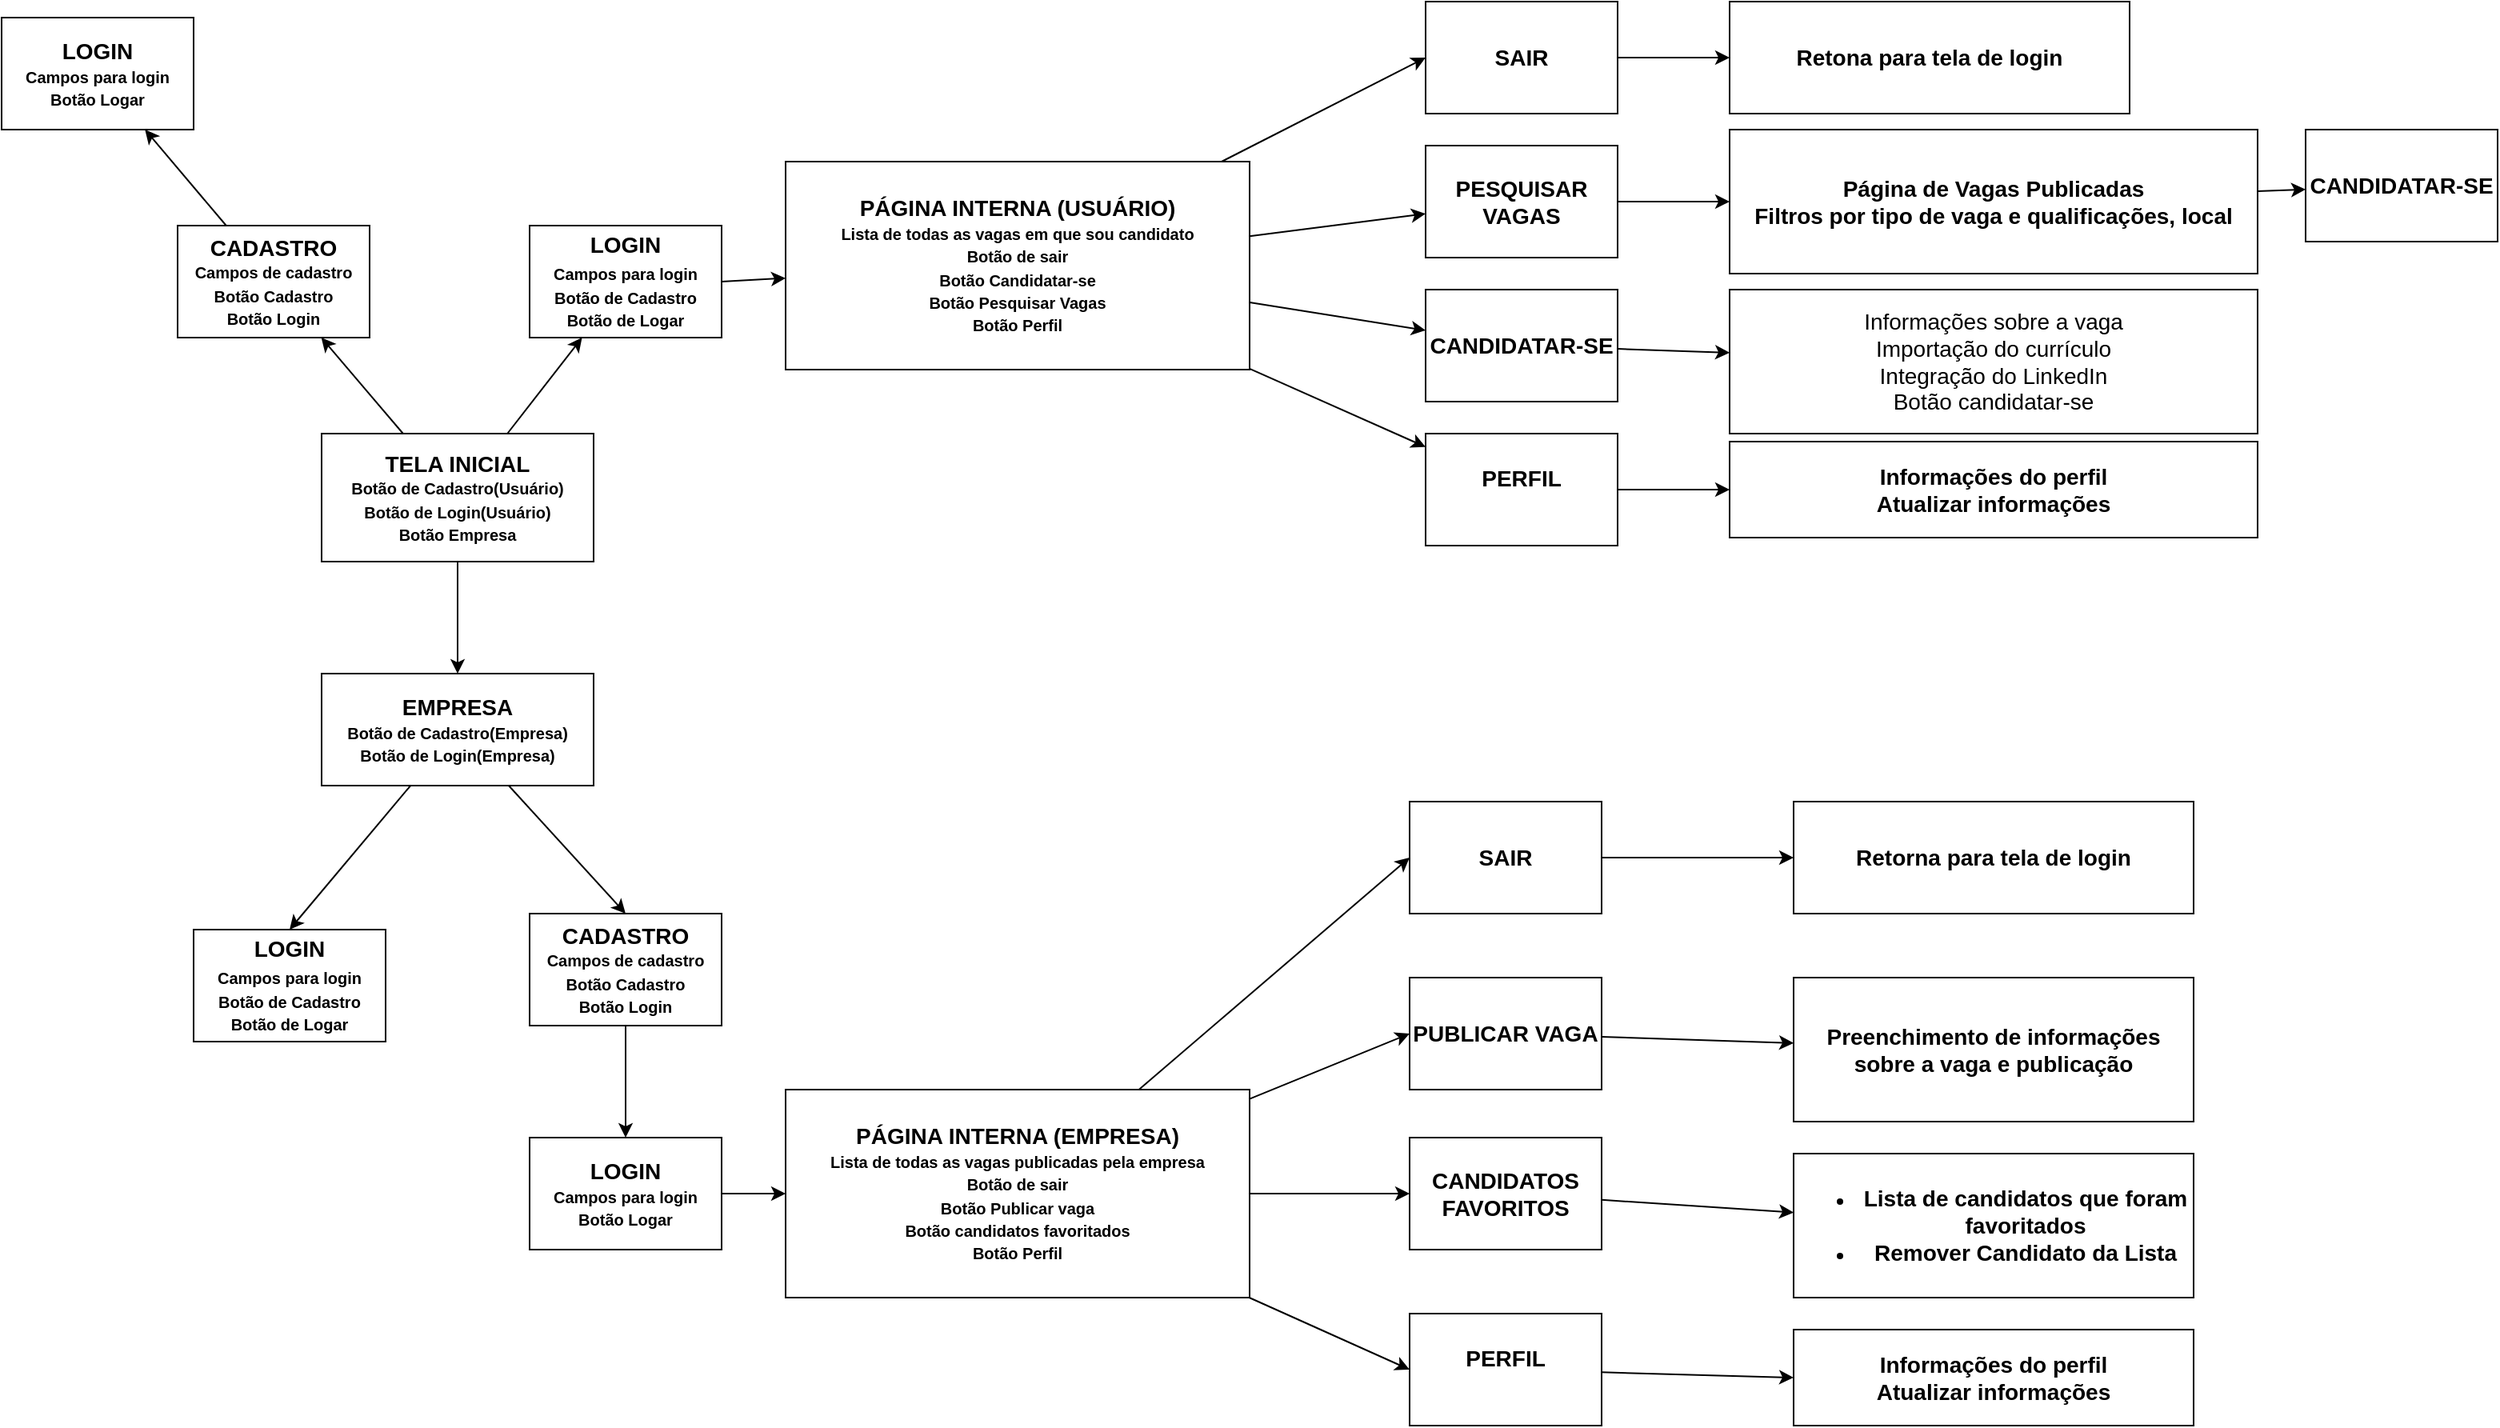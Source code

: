 <mxfile>
    <diagram id="IfJveIUL38lsGW9gWxoh" name="Page-1">
        <mxGraphModel dx="1036" dy="854" grid="1" gridSize="10" guides="1" tooltips="1" connect="1" arrows="1" fold="1" page="1" pageScale="1" pageWidth="850" pageHeight="1100" background="none" math="0" shadow="0">
            <root>
                <mxCell id="0"/>
                <mxCell id="1" parent="0"/>
                <mxCell id="7" style="edgeStyle=none;html=1;entryX=0.5;entryY=0;entryDx=0;entryDy=0;fontSize=13;" edge="1" parent="1" source="2" target="5">
                    <mxGeometry relative="1" as="geometry"/>
                </mxCell>
                <mxCell id="8" style="edgeStyle=none;html=1;fontSize=13;" edge="1" parent="1" source="2" target="4">
                    <mxGeometry relative="1" as="geometry"/>
                </mxCell>
                <mxCell id="9" style="edgeStyle=none;html=1;fontSize=13;" edge="1" parent="1" source="2" target="3">
                    <mxGeometry relative="1" as="geometry"/>
                </mxCell>
                <mxCell id="2" value="&lt;div style=&quot;&quot;&gt;&lt;b style=&quot;background-color: initial;&quot;&gt;&lt;span style=&quot;font-size: 14px;&quot;&gt;TELA INICIAL&lt;/span&gt;&lt;/b&gt;&lt;/div&gt;&lt;div style=&quot;&quot;&gt;&lt;b style=&quot;background-color: initial;&quot;&gt;&lt;font size=&quot;1&quot;&gt;Botão de Cadastro&lt;/font&gt;&lt;/b&gt;&lt;b style=&quot;background-color: initial;&quot;&gt;&lt;font size=&quot;1&quot;&gt;(Usuário)&lt;/font&gt;&lt;/b&gt;&lt;/div&gt;&lt;div style=&quot;&quot;&gt;&lt;b style=&quot;background-color: initial;&quot;&gt;&lt;font size=&quot;1&quot;&gt;Botão de Login(Usuário)&lt;/font&gt;&lt;/b&gt;&lt;/div&gt;&lt;div style=&quot;&quot;&gt;&lt;b style=&quot;background-color: initial;&quot;&gt;&lt;font size=&quot;1&quot;&gt;Botão Empresa&lt;/font&gt;&lt;/b&gt;&lt;/div&gt;" style="whiteSpace=wrap;html=1;" vertex="1" parent="1">
                    <mxGeometry x="220" y="280" width="170" height="80" as="geometry"/>
                </mxCell>
                <mxCell id="11" style="edgeStyle=none;html=1;fontSize=13;" edge="1" parent="1" source="3" target="10">
                    <mxGeometry relative="1" as="geometry"/>
                </mxCell>
                <mxCell id="3" value="&lt;div style=&quot;&quot;&gt;&lt;b style=&quot;background-color: initial;&quot;&gt;&lt;span style=&quot;font-size: 14px;&quot;&gt;CADASTRO&lt;/span&gt;&lt;/b&gt;&lt;/div&gt;&lt;div style=&quot;&quot;&gt;&lt;b style=&quot;background-color: initial;&quot;&gt;&lt;font size=&quot;1&quot;&gt;Campos de cadastro&lt;/font&gt;&lt;/b&gt;&lt;/div&gt;&lt;div style=&quot;&quot;&gt;&lt;b style=&quot;background-color: initial;&quot;&gt;&lt;font size=&quot;1&quot;&gt;Botão Cadastro&lt;/font&gt;&lt;/b&gt;&lt;/div&gt;&lt;div style=&quot;&quot;&gt;&lt;b style=&quot;background-color: initial;&quot;&gt;&lt;font size=&quot;1&quot;&gt;Botão Login&lt;/font&gt;&lt;/b&gt;&lt;/div&gt;" style="whiteSpace=wrap;html=1;" vertex="1" parent="1">
                    <mxGeometry x="130" y="150" width="120" height="70" as="geometry"/>
                </mxCell>
                <mxCell id="43" style="edgeStyle=none;html=1;exitX=1;exitY=0.5;exitDx=0;exitDy=0;fontSize=13;" edge="1" parent="1" source="4" target="42">
                    <mxGeometry relative="1" as="geometry"/>
                </mxCell>
                <mxCell id="4" value="&lt;div style=&quot;&quot;&gt;&lt;b style=&quot;background-color: initial;&quot;&gt;&lt;span style=&quot;font-size: 14px;&quot;&gt;LOGIN&lt;/span&gt;&lt;/b&gt;&lt;/div&gt;&lt;div style=&quot;&quot;&gt;&lt;b style=&quot;background-color: initial;&quot;&gt;&lt;font size=&quot;1&quot;&gt;Campos para login&lt;/font&gt;&lt;/b&gt;&lt;b style=&quot;background-color: initial;&quot;&gt;&lt;span style=&quot;font-size: 14px;&quot;&gt;&lt;br&gt;&lt;/span&gt;&lt;/b&gt;&lt;/div&gt;&lt;div style=&quot;&quot;&gt;&lt;b style=&quot;background-color: initial;&quot;&gt;&lt;font size=&quot;1&quot;&gt;Botão de Cadastro&lt;/font&gt;&lt;/b&gt;&lt;/div&gt;&lt;div style=&quot;&quot;&gt;&lt;b style=&quot;background-color: initial;&quot;&gt;&lt;font size=&quot;1&quot;&gt;Botão de Logar&lt;/font&gt;&lt;/b&gt;&lt;/div&gt;" style="whiteSpace=wrap;html=1;" vertex="1" parent="1">
                    <mxGeometry x="350" y="150" width="120" height="70" as="geometry"/>
                </mxCell>
                <mxCell id="6" style="edgeStyle=none;html=1;fontSize=13;entryX=0.5;entryY=0;entryDx=0;entryDy=0;" edge="1" parent="1" source="5" target="16">
                    <mxGeometry relative="1" as="geometry">
                        <mxPoint x="305" y="590" as="targetPoint"/>
                    </mxGeometry>
                </mxCell>
                <mxCell id="19" style="edgeStyle=none;html=1;entryX=0.5;entryY=0;entryDx=0;entryDy=0;fontSize=13;" edge="1" parent="1" source="5" target="17">
                    <mxGeometry relative="1" as="geometry"/>
                </mxCell>
                <mxCell id="5" value="&lt;div style=&quot;&quot;&gt;&lt;b style=&quot;background-color: initial;&quot;&gt;&lt;span style=&quot;font-size: 14px;&quot;&gt;EMPRESA&lt;/span&gt;&lt;/b&gt;&lt;/div&gt;&lt;div style=&quot;&quot;&gt;&lt;b style=&quot;background-color: initial;&quot;&gt;&lt;font size=&quot;1&quot;&gt;Botão de Cadastro(Empresa)&lt;/font&gt;&lt;/b&gt;&lt;br&gt;&lt;/div&gt;&lt;div style=&quot;&quot;&gt;&lt;b style=&quot;background-color: initial;&quot;&gt;&lt;font size=&quot;1&quot;&gt;Botão de Login(Empresa)&lt;/font&gt;&lt;/b&gt;&lt;/div&gt;" style="whiteSpace=wrap;html=1;" vertex="1" parent="1">
                    <mxGeometry x="220" y="430" width="170" height="70" as="geometry"/>
                </mxCell>
                <mxCell id="10" value="&lt;div style=&quot;&quot;&gt;&lt;b style=&quot;background-color: initial;&quot;&gt;&lt;span style=&quot;font-size: 14px;&quot;&gt;LOGIN&lt;/span&gt;&lt;/b&gt;&lt;/div&gt;&lt;div style=&quot;&quot;&gt;&lt;font size=&quot;1&quot;&gt;&lt;b&gt;Campos para login&lt;/b&gt;&lt;/font&gt;&lt;/div&gt;&lt;div style=&quot;&quot;&gt;&lt;font size=&quot;1&quot;&gt;&lt;b&gt;Botão Logar&lt;/b&gt;&lt;/font&gt;&lt;/div&gt;" style="whiteSpace=wrap;html=1;" vertex="1" parent="1">
                    <mxGeometry x="20" y="20" width="120" height="70" as="geometry"/>
                </mxCell>
                <mxCell id="20" style="edgeStyle=none;html=1;fontSize=13;" edge="1" parent="1" source="16" target="18">
                    <mxGeometry relative="1" as="geometry"/>
                </mxCell>
                <mxCell id="16" value="&lt;div style=&quot;&quot;&gt;&lt;b style=&quot;background-color: initial;&quot;&gt;&lt;span style=&quot;font-size: 14px;&quot;&gt;CADASTRO&lt;/span&gt;&lt;/b&gt;&lt;/div&gt;&lt;div style=&quot;&quot;&gt;&lt;b style=&quot;background-color: initial;&quot;&gt;&lt;font size=&quot;1&quot;&gt;Campos de cadastro&lt;/font&gt;&lt;/b&gt;&lt;/div&gt;&lt;div style=&quot;&quot;&gt;&lt;b style=&quot;background-color: initial;&quot;&gt;&lt;font size=&quot;1&quot;&gt;Botão Cadastro&lt;/font&gt;&lt;/b&gt;&lt;/div&gt;&lt;div style=&quot;&quot;&gt;&lt;b style=&quot;background-color: initial;&quot;&gt;&lt;font size=&quot;1&quot;&gt;Botão Login&lt;/font&gt;&lt;/b&gt;&lt;/div&gt;" style="whiteSpace=wrap;html=1;" vertex="1" parent="1">
                    <mxGeometry x="350" y="580" width="120" height="70" as="geometry"/>
                </mxCell>
                <mxCell id="17" value="&lt;div style=&quot;&quot;&gt;&lt;b style=&quot;background-color: initial;&quot;&gt;&lt;span style=&quot;font-size: 14px;&quot;&gt;LOGIN&lt;/span&gt;&lt;/b&gt;&lt;/div&gt;&lt;div style=&quot;&quot;&gt;&lt;b style=&quot;background-color: initial;&quot;&gt;&lt;font size=&quot;1&quot;&gt;Campos para login&lt;/font&gt;&lt;/b&gt;&lt;b style=&quot;background-color: initial;&quot;&gt;&lt;span style=&quot;font-size: 14px;&quot;&gt;&lt;br&gt;&lt;/span&gt;&lt;/b&gt;&lt;/div&gt;&lt;div style=&quot;&quot;&gt;&lt;b style=&quot;background-color: initial;&quot;&gt;&lt;font size=&quot;1&quot;&gt;Botão de Cadastro&lt;/font&gt;&lt;/b&gt;&lt;/div&gt;&lt;div style=&quot;&quot;&gt;&lt;b style=&quot;background-color: initial;&quot;&gt;&lt;font size=&quot;1&quot;&gt;Botão de Logar&lt;/font&gt;&lt;/b&gt;&lt;/div&gt;" style="whiteSpace=wrap;html=1;" vertex="1" parent="1">
                    <mxGeometry x="140" y="590" width="120" height="70" as="geometry"/>
                </mxCell>
                <mxCell id="24" style="edgeStyle=none;html=1;fontSize=13;" edge="1" parent="1" source="18" target="23">
                    <mxGeometry relative="1" as="geometry"/>
                </mxCell>
                <mxCell id="18" value="&lt;div style=&quot;&quot;&gt;&lt;b style=&quot;background-color: initial;&quot;&gt;&lt;span style=&quot;font-size: 14px;&quot;&gt;LOGIN&lt;/span&gt;&lt;/b&gt;&lt;/div&gt;&lt;div style=&quot;&quot;&gt;&lt;font size=&quot;1&quot;&gt;&lt;b&gt;Campos para login&lt;/b&gt;&lt;/font&gt;&lt;/div&gt;&lt;div style=&quot;&quot;&gt;&lt;font size=&quot;1&quot;&gt;&lt;b&gt;Botão Logar&lt;/b&gt;&lt;/font&gt;&lt;/div&gt;" style="whiteSpace=wrap;html=1;" vertex="1" parent="1">
                    <mxGeometry x="350" y="720" width="120" height="70" as="geometry"/>
                </mxCell>
                <mxCell id="63" style="edgeStyle=none;html=1;entryX=0;entryY=0.5;entryDx=0;entryDy=0;fontSize=14;" edge="1" parent="1" source="23" target="26">
                    <mxGeometry relative="1" as="geometry"/>
                </mxCell>
                <mxCell id="64" style="edgeStyle=none;html=1;entryX=0;entryY=0.5;entryDx=0;entryDy=0;fontSize=14;" edge="1" parent="1" source="23" target="27">
                    <mxGeometry relative="1" as="geometry"/>
                </mxCell>
                <mxCell id="65" style="edgeStyle=none;html=1;fontSize=14;" edge="1" parent="1" source="23" target="28">
                    <mxGeometry relative="1" as="geometry"/>
                </mxCell>
                <mxCell id="66" style="edgeStyle=none;html=1;entryX=0;entryY=0.5;entryDx=0;entryDy=0;fontSize=14;" edge="1" parent="1" source="23" target="29">
                    <mxGeometry relative="1" as="geometry"/>
                </mxCell>
                <mxCell id="23" value="&lt;div style=&quot;&quot;&gt;&lt;b style=&quot;background-color: initial; font-size: 14px;&quot;&gt;PÁGINA INTERNA (EMPRESA)&lt;/b&gt;&lt;/div&gt;&lt;div style=&quot;&quot;&gt;&lt;font size=&quot;1&quot;&gt;&lt;b&gt;Lista de todas as vagas publicadas pela empresa&lt;/b&gt;&lt;/font&gt;&lt;/div&gt;&lt;div style=&quot;&quot;&gt;&lt;font size=&quot;1&quot;&gt;&lt;b&gt;Botão de sair&lt;/b&gt;&lt;/font&gt;&lt;/div&gt;&lt;div style=&quot;&quot;&gt;&lt;font size=&quot;1&quot;&gt;&lt;b&gt;Botão Publicar vaga&lt;/b&gt;&lt;/font&gt;&lt;/div&gt;&lt;div style=&quot;&quot;&gt;&lt;font size=&quot;1&quot;&gt;&lt;b&gt;Botão candidatos favoritados&lt;/b&gt;&lt;/font&gt;&lt;/div&gt;&lt;div style=&quot;&quot;&gt;&lt;font size=&quot;1&quot;&gt;&lt;b&gt;Botão Perfil&lt;/b&gt;&lt;/font&gt;&lt;/div&gt;" style="whiteSpace=wrap;html=1;" vertex="1" parent="1">
                    <mxGeometry x="510" y="690" width="290" height="130" as="geometry"/>
                </mxCell>
                <mxCell id="34" style="edgeStyle=none;html=1;fontSize=13;" edge="1" parent="1" source="26">
                    <mxGeometry relative="1" as="geometry">
                        <mxPoint x="1140" y="545" as="targetPoint"/>
                    </mxGeometry>
                </mxCell>
                <mxCell id="26" value="&lt;div style=&quot;&quot;&gt;&lt;span style=&quot;font-size: 14px;&quot;&gt;&lt;b&gt;SAIR&lt;/b&gt;&lt;/span&gt;&lt;/div&gt;" style="whiteSpace=wrap;html=1;" vertex="1" parent="1">
                    <mxGeometry x="900" y="510" width="120" height="70" as="geometry"/>
                </mxCell>
                <mxCell id="37" style="edgeStyle=none;html=1;fontSize=13;" edge="1" parent="1" source="27" target="36">
                    <mxGeometry relative="1" as="geometry"/>
                </mxCell>
                <mxCell id="27" value="&lt;div style=&quot;&quot;&gt;&lt;span style=&quot;font-size: 14px;&quot;&gt;&lt;b&gt;PUBLICAR VAGA&lt;/b&gt;&lt;/span&gt;&lt;/div&gt;" style="whiteSpace=wrap;html=1;" vertex="1" parent="1">
                    <mxGeometry x="900" y="620" width="120" height="70" as="geometry"/>
                </mxCell>
                <mxCell id="39" style="edgeStyle=none;html=1;fontSize=13;" edge="1" parent="1" source="28" target="38">
                    <mxGeometry relative="1" as="geometry"/>
                </mxCell>
                <mxCell id="28" value="&lt;div style=&quot;&quot;&gt;&lt;span style=&quot;font-size: 14px;&quot;&gt;&lt;b&gt;CANDIDATOS FAVORITOS&lt;/b&gt;&lt;/span&gt;&lt;/div&gt;" style="whiteSpace=wrap;html=1;" vertex="1" parent="1">
                    <mxGeometry x="900" y="720" width="120" height="70" as="geometry"/>
                </mxCell>
                <mxCell id="40" style="edgeStyle=none;html=1;fontSize=13;" edge="1" parent="1" source="29">
                    <mxGeometry relative="1" as="geometry">
                        <mxPoint x="1140" y="870" as="targetPoint"/>
                    </mxGeometry>
                </mxCell>
                <mxCell id="29" value="&lt;div style=&quot;&quot;&gt;&lt;span style=&quot;font-size: 14px;&quot;&gt;&lt;b&gt;PERFIL&lt;/b&gt;&lt;/span&gt;&lt;/div&gt;&lt;div style=&quot;&quot;&gt;&lt;br&gt;&lt;/div&gt;" style="whiteSpace=wrap;html=1;" vertex="1" parent="1">
                    <mxGeometry x="900" y="830" width="120" height="70" as="geometry"/>
                </mxCell>
                <mxCell id="35" value="&lt;div style=&quot;&quot;&gt;&lt;span style=&quot;font-size: 14px;&quot;&gt;&lt;b&gt;Retor&lt;/b&gt;&lt;/span&gt;&lt;b style=&quot;font-size: 14px; background-color: initial;&quot;&gt;na para tela de login&lt;/b&gt;&lt;/div&gt;" style="whiteSpace=wrap;html=1;" vertex="1" parent="1">
                    <mxGeometry x="1140" y="510" width="250" height="70" as="geometry"/>
                </mxCell>
                <mxCell id="36" value="&lt;div style=&quot;&quot;&gt;&lt;span style=&quot;font-size: 14px;&quot;&gt;&lt;b&gt;Preenchimento de informações sobre a vaga e publicação&lt;br&gt;&lt;/b&gt;&lt;/span&gt;&lt;/div&gt;" style="whiteSpace=wrap;html=1;" vertex="1" parent="1">
                    <mxGeometry x="1140" y="620" width="250" height="90" as="geometry"/>
                </mxCell>
                <mxCell id="38" value="&lt;div style=&quot;&quot;&gt;&lt;ul&gt;&lt;li&gt;&lt;span style=&quot;font-size: 14px;&quot;&gt;&lt;b&gt;Lista de candidatos que foram favoritados&lt;/b&gt;&lt;/span&gt;&lt;/li&gt;&lt;li&gt;&lt;span style=&quot;font-size: 14px;&quot;&gt;&lt;b&gt;Remover Candidato da Lista&lt;/b&gt;&lt;/span&gt;&lt;/li&gt;&lt;/ul&gt;&lt;/div&gt;" style="whiteSpace=wrap;html=1;" vertex="1" parent="1">
                    <mxGeometry x="1140" y="730" width="250" height="90" as="geometry"/>
                </mxCell>
                <mxCell id="41" value="&lt;b style=&quot;font-size: 14px;&quot;&gt;Informações do perfil&lt;br&gt;Atualizar informações&lt;br&gt;&lt;/b&gt;" style="whiteSpace=wrap;html=1;" vertex="1" parent="1">
                    <mxGeometry x="1140" y="840" width="250" height="60" as="geometry"/>
                </mxCell>
                <mxCell id="48" style="edgeStyle=none;html=1;entryX=0;entryY=0.5;entryDx=0;entryDy=0;fontSize=13;" edge="1" parent="1" source="42" target="44">
                    <mxGeometry relative="1" as="geometry"/>
                </mxCell>
                <mxCell id="49" style="edgeStyle=none;html=1;fontSize=13;" edge="1" parent="1" source="42" target="45">
                    <mxGeometry relative="1" as="geometry"/>
                </mxCell>
                <mxCell id="50" style="edgeStyle=none;html=1;fontSize=13;" edge="1" parent="1" source="42" target="46">
                    <mxGeometry relative="1" as="geometry"/>
                </mxCell>
                <mxCell id="51" style="edgeStyle=none;html=1;fontSize=13;" edge="1" parent="1" source="42" target="47">
                    <mxGeometry relative="1" as="geometry"/>
                </mxCell>
                <mxCell id="42" value="&lt;div style=&quot;&quot;&gt;&lt;b style=&quot;background-color: initial; font-size: 14px;&quot;&gt;PÁGINA INTERNA (USUÁRIO)&lt;/b&gt;&lt;/div&gt;&lt;div style=&quot;&quot;&gt;&lt;font size=&quot;1&quot;&gt;&lt;b&gt;Lista de todas as vagas em que sou candidato&lt;/b&gt;&lt;/font&gt;&lt;/div&gt;&lt;div style=&quot;&quot;&gt;&lt;font size=&quot;1&quot;&gt;&lt;b&gt;Botão de sair&lt;/b&gt;&lt;/font&gt;&lt;/div&gt;&lt;div style=&quot;&quot;&gt;&lt;font size=&quot;1&quot;&gt;&lt;b&gt;Botão Candidatar-se&lt;/b&gt;&lt;/font&gt;&lt;/div&gt;&lt;div style=&quot;&quot;&gt;&lt;font size=&quot;1&quot;&gt;&lt;b&gt;Botão Pesquisar Vagas&lt;/b&gt;&lt;/font&gt;&lt;/div&gt;&lt;div style=&quot;&quot;&gt;&lt;font size=&quot;1&quot;&gt;&lt;b&gt;Botão Perfil&lt;/b&gt;&lt;/font&gt;&lt;/div&gt;" style="whiteSpace=wrap;html=1;" vertex="1" parent="1">
                    <mxGeometry x="510" y="110" width="290" height="130" as="geometry"/>
                </mxCell>
                <mxCell id="53" style="edgeStyle=none;html=1;fontSize=13;" edge="1" parent="1" source="44" target="52">
                    <mxGeometry relative="1" as="geometry"/>
                </mxCell>
                <mxCell id="44" value="&lt;div style=&quot;&quot;&gt;&lt;span style=&quot;font-size: 14px;&quot;&gt;&lt;b&gt;SAIR&lt;/b&gt;&lt;/span&gt;&lt;/div&gt;" style="whiteSpace=wrap;html=1;" vertex="1" parent="1">
                    <mxGeometry x="910" y="10" width="120" height="70" as="geometry"/>
                </mxCell>
                <mxCell id="55" style="edgeStyle=none;html=1;fontSize=13;" edge="1" parent="1" source="45" target="54">
                    <mxGeometry relative="1" as="geometry"/>
                </mxCell>
                <mxCell id="45" value="&lt;div style=&quot;&quot;&gt;&lt;span style=&quot;font-size: 14px;&quot;&gt;&lt;b&gt;PESQUISAR VAGAS&lt;/b&gt;&lt;/span&gt;&lt;/div&gt;" style="whiteSpace=wrap;html=1;" vertex="1" parent="1">
                    <mxGeometry x="910" y="100" width="120" height="70" as="geometry"/>
                </mxCell>
                <mxCell id="60" style="edgeStyle=none;html=1;fontSize=13;" edge="1" parent="1" source="46" target="57">
                    <mxGeometry relative="1" as="geometry"/>
                </mxCell>
                <mxCell id="46" value="&lt;div style=&quot;&quot;&gt;&lt;span style=&quot;font-size: 14px;&quot;&gt;&lt;b&gt;CANDIDATAR-SE&lt;/b&gt;&lt;/span&gt;&lt;/div&gt;" style="whiteSpace=wrap;html=1;" vertex="1" parent="1">
                    <mxGeometry x="910" y="190" width="120" height="70" as="geometry"/>
                </mxCell>
                <mxCell id="62" style="edgeStyle=none;html=1;fontSize=13;" edge="1" parent="1" source="47" target="61">
                    <mxGeometry relative="1" as="geometry"/>
                </mxCell>
                <mxCell id="47" value="&lt;div style=&quot;&quot;&gt;&lt;span style=&quot;font-size: 14px;&quot;&gt;&lt;b&gt;PERFIL&lt;/b&gt;&lt;/span&gt;&lt;/div&gt;&lt;div style=&quot;&quot;&gt;&lt;br&gt;&lt;/div&gt;" style="whiteSpace=wrap;html=1;" vertex="1" parent="1">
                    <mxGeometry x="910" y="280" width="120" height="70" as="geometry"/>
                </mxCell>
                <mxCell id="52" value="&lt;div style=&quot;&quot;&gt;&lt;span style=&quot;font-size: 14px;&quot;&gt;&lt;b&gt;Retona para tela de login&lt;/b&gt;&lt;/span&gt;&lt;/div&gt;" style="whiteSpace=wrap;html=1;" vertex="1" parent="1">
                    <mxGeometry x="1100" y="10" width="250" height="70" as="geometry"/>
                </mxCell>
                <mxCell id="67" style="edgeStyle=none;html=1;fontSize=14;" edge="1" parent="1" source="54" target="58">
                    <mxGeometry relative="1" as="geometry">
                        <mxPoint x="1410" y="135" as="sourcePoint"/>
                    </mxGeometry>
                </mxCell>
                <mxCell id="54" value="&lt;div style=&quot;&quot;&gt;&lt;span style=&quot;font-size: 14px;&quot;&gt;&lt;b&gt;Página de Vagas Publicadas&lt;/b&gt;&lt;/span&gt;&lt;/div&gt;&lt;div style=&quot;&quot;&gt;&lt;span style=&quot;font-size: 14px;&quot;&gt;&lt;b&gt;Filtros por tipo de vaga e qualificações, local&lt;/b&gt;&lt;/span&gt;&lt;/div&gt;" style="whiteSpace=wrap;html=1;" vertex="1" parent="1">
                    <mxGeometry x="1100" y="90" width="330" height="90" as="geometry"/>
                </mxCell>
                <mxCell id="57" value="&lt;div style=&quot;font-size: 14px;&quot;&gt;Informações sobre a vaga&lt;/div&gt;&lt;div style=&quot;font-size: 14px;&quot;&gt;Importação do currículo&lt;/div&gt;&lt;div style=&quot;font-size: 14px;&quot;&gt;Integração do LinkedIn&lt;/div&gt;&lt;div style=&quot;font-size: 14px;&quot;&gt;Botão candidatar-se&lt;/div&gt;" style="whiteSpace=wrap;html=1;" vertex="1" parent="1">
                    <mxGeometry x="1100" y="190" width="330" height="90" as="geometry"/>
                </mxCell>
                <mxCell id="58" value="&lt;div style=&quot;&quot;&gt;&lt;span style=&quot;font-size: 14px;&quot;&gt;&lt;b&gt;CANDIDATAR-SE&lt;/b&gt;&lt;/span&gt;&lt;/div&gt;" style="whiteSpace=wrap;html=1;" vertex="1" parent="1">
                    <mxGeometry x="1460" y="90" width="120" height="70" as="geometry"/>
                </mxCell>
                <mxCell id="61" value="&lt;b style=&quot;font-size: 14px;&quot;&gt;Informações do perfil&lt;br&gt;Atualizar informações&lt;br&gt;&lt;/b&gt;" style="whiteSpace=wrap;html=1;" vertex="1" parent="1">
                    <mxGeometry x="1100" y="285" width="330" height="60" as="geometry"/>
                </mxCell>
            </root>
        </mxGraphModel>
    </diagram>
</mxfile>